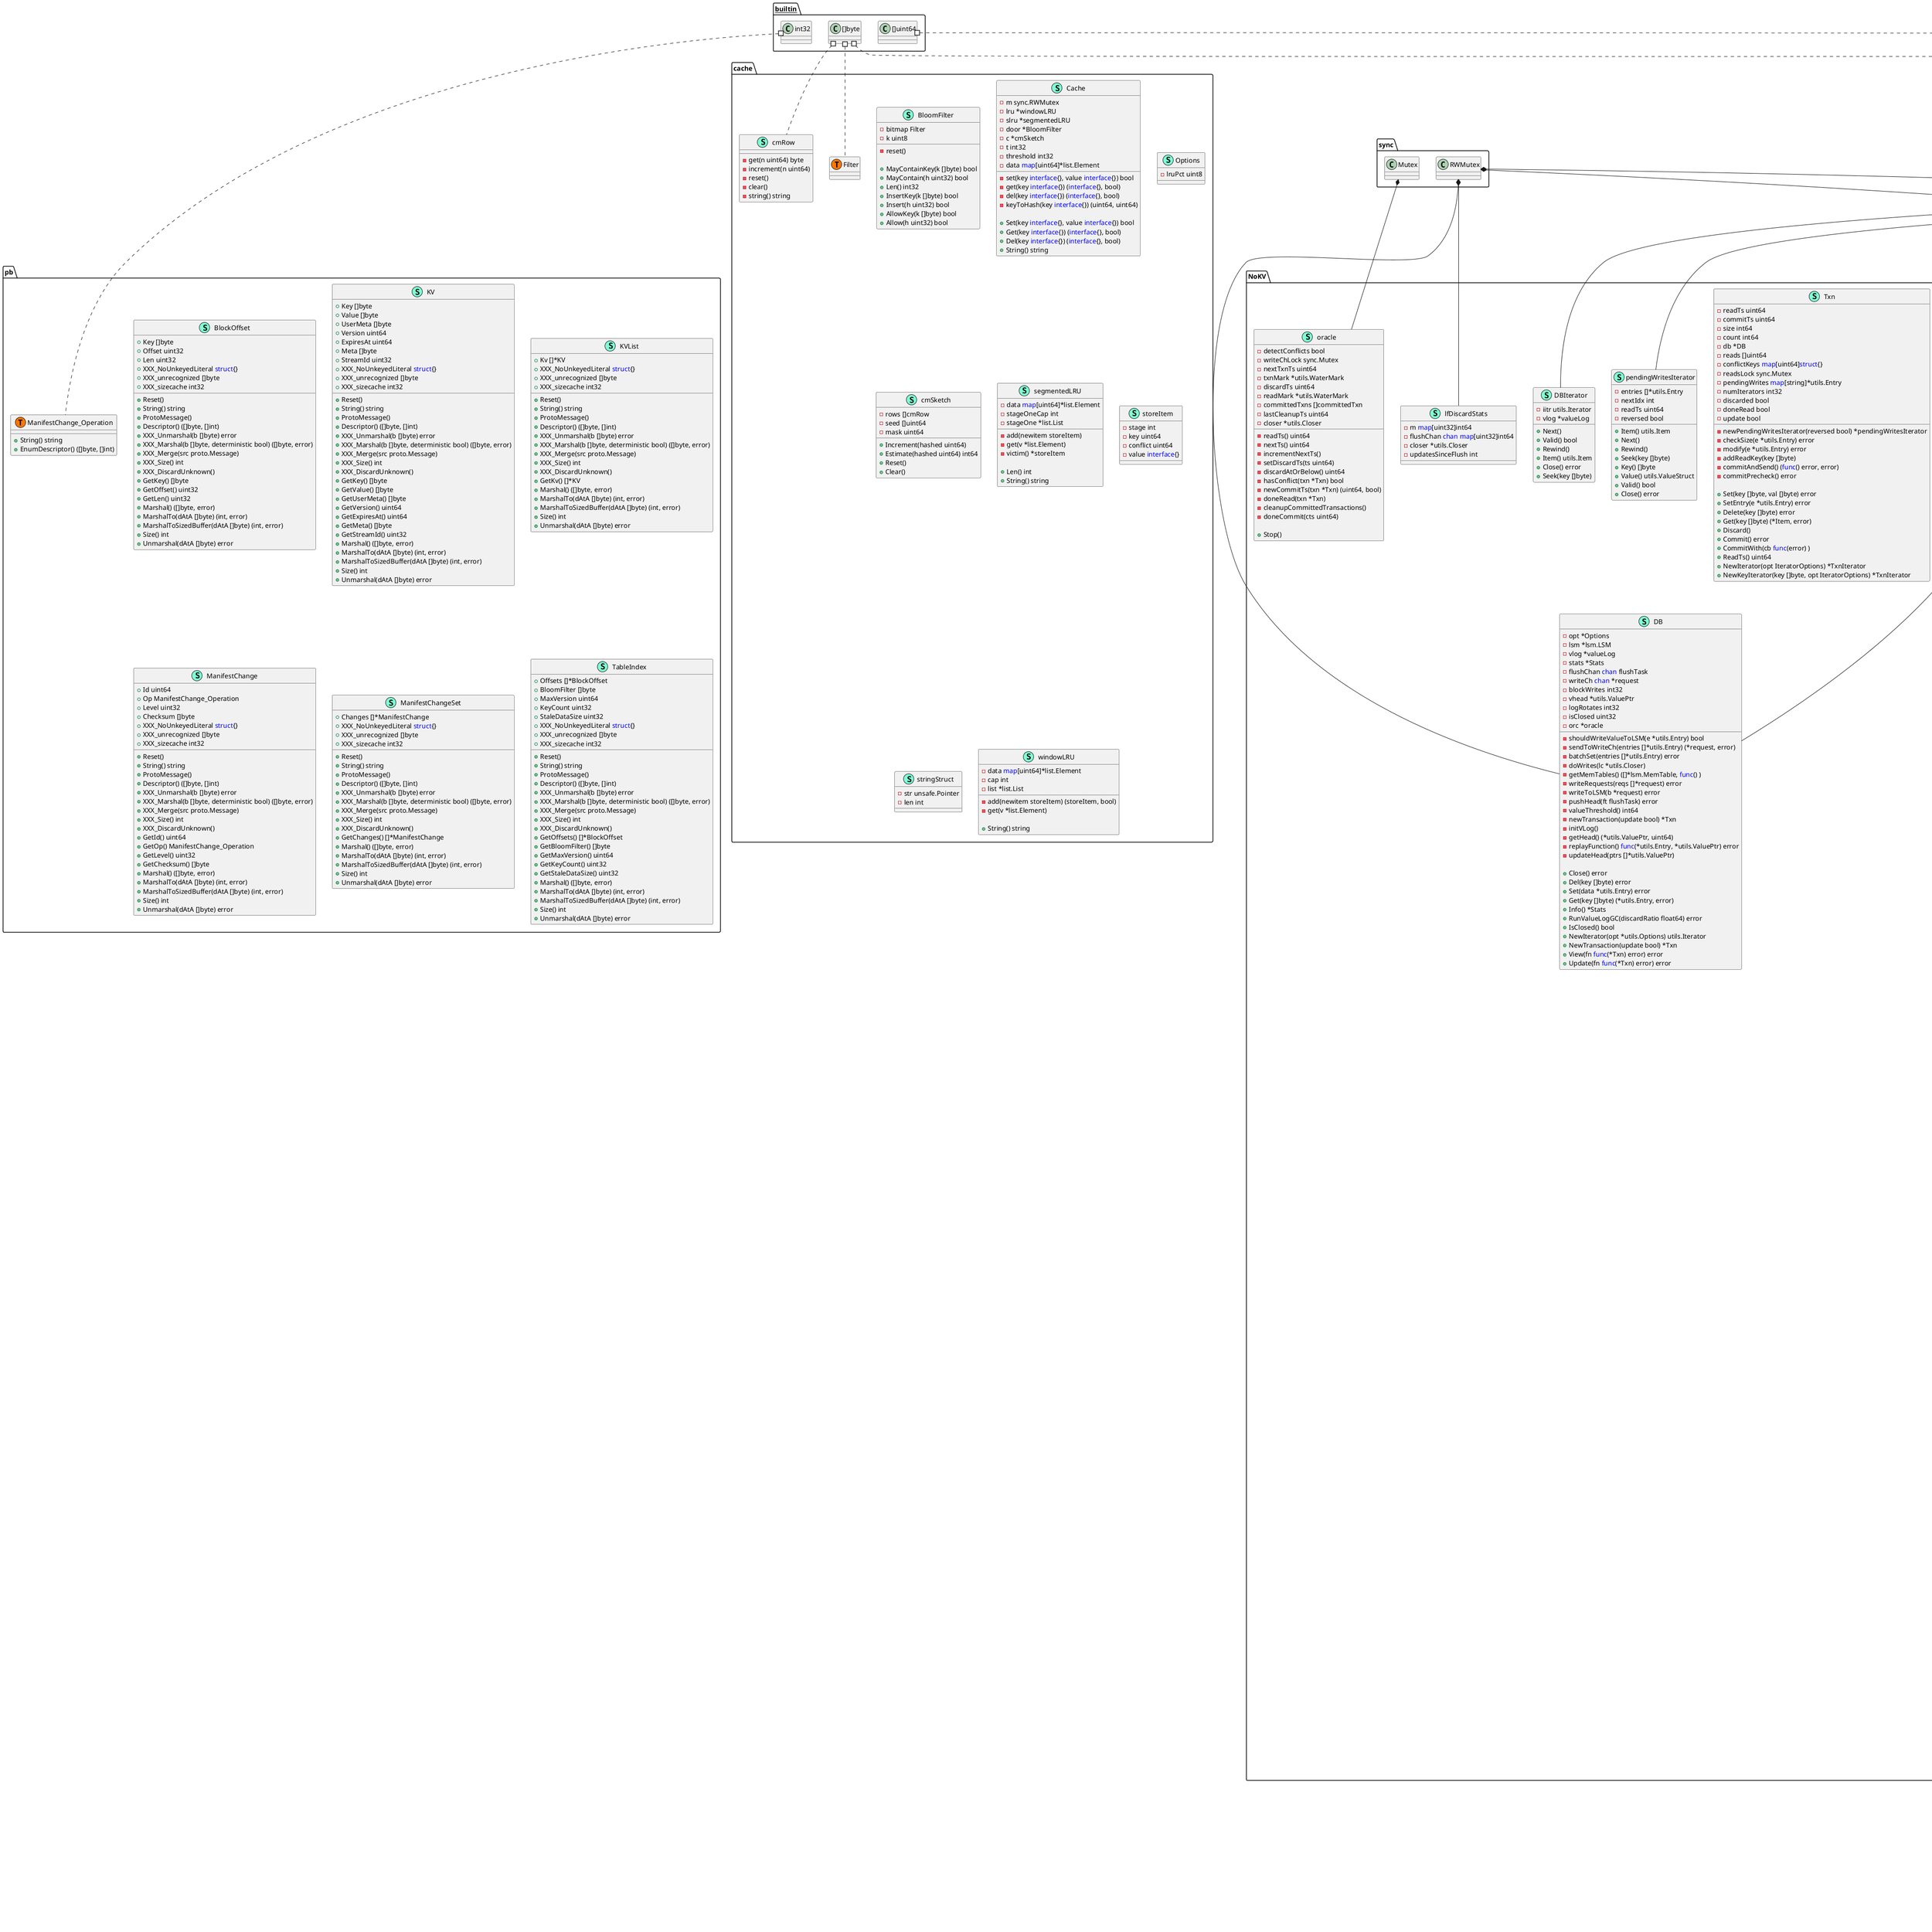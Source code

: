 @startuml
namespace NoKV {
    interface CoreAPI  {
        + Set(data *utils.Entry) error
        + Get(key []byte) (*utils.Entry, error)
        + Del(key []byte) error
        + NewIterator(opt *utils.Options) utils.Iterator
        + Info() *Stats
        + Close() error

    }
    class DB << (S,Aquamarine) >> {
        - opt *Options
        - lsm *lsm.LSM
        - vlog *valueLog
        - stats *Stats
        - flushChan <font color=blue>chan</font> flushTask
        - writeCh <font color=blue>chan</font> *request
        - blockWrites int32
        - vhead *utils.ValuePtr
        - logRotates int32
        - isClosed uint32
        - orc *oracle

        - shouldWriteValueToLSM(e *utils.Entry) bool
        - sendToWriteCh(entries []*utils.Entry) (*request, error)
        - batchSet(entries []*utils.Entry) error
        - doWrites(lc *utils.Closer) 
        - getMemTables() ([]*lsm.MemTable, <font color=blue>func</font>() )
        - writeRequests(reqs []*request) error
        - writeToLSM(b *request) error
        - pushHead(ft flushTask) error
        - valueThreshold() int64
        - newTransaction(update bool) *Txn
        - initVLog() 
        - getHead() (*utils.ValuePtr, uint64)
        - replayFunction() <font color=blue>func</font>(*utils.Entry, *utils.ValuePtr) error
        - updateHead(ptrs []*utils.ValuePtr) 

        + Close() error
        + Del(key []byte) error
        + Set(data *utils.Entry) error
        + Get(key []byte) (*utils.Entry, error)
        + Info() *Stats
        + RunValueLogGC(discardRatio float64) error
        + IsClosed() bool
        + NewIterator(opt *utils.Options) utils.Iterator
        + NewTransaction(update bool) *Txn
        + View(fn <font color=blue>func</font>(*Txn) error) error
        + Update(fn <font color=blue>func</font>(*Txn) error) error

    }
    class DBIterator << (S,Aquamarine) >> {
        - iitr utils.Iterator
        - vlog *valueLog

        + Next() 
        + Valid() bool
        + Rewind() 
        + Item() utils.Item
        + Close() error
        + Seek(key []byte) 

    }
    class Item << (S,Aquamarine) >> {
        - e *utils.Entry

        + Entry() *utils.Entry

    }
    class IteratorOptions << (S,Aquamarine) >> {
        - prefixIsKey bool

        + Reverse bool
        + AllVersions bool
        + InternalAccess bool
        + Prefix []byte
        + SinceTs uint64

    }
    class Options << (S,Aquamarine) >> {
        + ValueThreshold int64
        + WorkDir string
        + MemTableSize int64
        + SSTableMaxSz int64
        + MaxBatchCount int64
        + MaxBatchSize int64
        + ValueLogFileSize int
        + VerifyValueChecksum bool
        + ValueLogMaxEntries uint32
        + LogRotatesToFlush int32
        + MaxTableSize int64
        + DetectConflicts bool

    }
    class Stats << (S,Aquamarine) >> {
        - closer *utils.Closer

        + EntryNum int64

        - close() error

        + StartStats() 

    }
    class Txn << (S,Aquamarine) >> {
        - readTs uint64
        - commitTs uint64
        - size int64
        - count int64
        - db *DB
        - reads []uint64
        - conflictKeys <font color=blue>map</font>[uint64]<font color=blue>struct</font>{}
        - readsLock sync.Mutex
        - pendingWrites <font color=blue>map</font>[string]*utils.Entry
        - numIterators int32
        - discarded bool
        - doneRead bool
        - update bool

        - newPendingWritesIterator(reversed bool) *pendingWritesIterator
        - checkSize(e *utils.Entry) error
        - modify(e *utils.Entry) error
        - addReadKey(key []byte) 
        - commitAndSend() (<font color=blue>func</font>() error, error)
        - commitPrecheck() error

        + Set(key []byte, val []byte) error
        + SetEntry(e *utils.Entry) error
        + Delete(key []byte) error
        + Get(key []byte) (*Item, error)
        + Discard() 
        + Commit() error
        + CommitWith(cb <font color=blue>func</font>(error) ) 
        + ReadTs() uint64
        + NewIterator(opt IteratorOptions) *TxnIterator
        + NewKeyIterator(key []byte, opt IteratorOptions) *TxnIterator

    }
    class TxnIterator << (S,Aquamarine) >> {
        - iitr utils.Iterator
        - txn *Txn
        - readTs uint64
        - opt IteratorOptions
        - item *Item
        - lastKey []byte
        - closed bool
        - latestTs uint64

        + Item() *Item
        + Valid() bool
        + ValidForPrefix(prefix []byte) bool
        + Close() 
        + Next() 
        + Seek(key []byte) uint64
        + Rewind() 

    }
    class committedTxn << (S,Aquamarine) >> {
        - ts uint64
        - conflictKeys <font color=blue>map</font>[uint64]<font color=blue>struct</font>{}

    }
    class flushTask << (S,Aquamarine) >> {
        - mt *utils.Skiplist
        - vptr *utils.ValuePtr
        - dropPrefixes [][]byte

    }
    class lfDiscardStats << (S,Aquamarine) >> {
        - m <font color=blue>map</font>[uint32]int64
        - flushChan <font color=blue>chan</font> <font color=blue>map</font>[uint32]int64
        - closer *utils.Closer
        - updatesSinceFlush int

    }
    class oracle << (S,Aquamarine) >> {
        - detectConflicts bool
        - writeChLock sync.Mutex
        - nextTxnTs uint64
        - txnMark *utils.WaterMark
        - discardTs uint64
        - readMark *utils.WaterMark
        - committedTxns []committedTxn
        - lastCleanupTs uint64
        - closer *utils.Closer

        - readTs() uint64
        - nextTs() uint64
        - incrementNextTs() 
        - setDiscardTs(ts uint64) 
        - discardAtOrBelow() uint64
        - hasConflict(txn *Txn) bool
        - newCommitTs(txn *Txn) (uint64, bool)
        - doneRead(txn *Txn) 
        - cleanupCommittedTransactions() 
        - doneCommit(cts uint64) 

        + Stop() 

    }
    class pendingWritesIterator << (S,Aquamarine) >> {
        - entries []*utils.Entry
        - nextIdx int
        - readTs uint64
        - reversed bool

        + Item() utils.Item
        + Next() 
        + Rewind() 
        + Seek(key []byte) 
        + Key() []byte
        + Value() utils.ValueStruct
        + Valid() bool
        + Close() error

    }
    class reason << (S,Aquamarine) >> {
        - total float64
        - discard float64
        - count int

    }
    class request << (S,Aquamarine) >> {
        - ref int32

        + Entries []*utils.Entry
        + Ptrs []*utils.ValuePtr
        + Wg sync.WaitGroup
        + Err error

        - reset() 

        + IncrRef() 
        + DecrRef() 
        + Wait() error

    }
    class safeRead << (S,Aquamarine) >> {
        - k []byte
        - v []byte
        - recordOffset uint32
        - lf *file.LogFile

        + Entry(reader io.Reader) (*utils.Entry, error)

    }
    class sampler << (S,Aquamarine) >> {
        - lf *file.LogFile
        - sizeRatio float64
        - countRatio float64
        - fromBeginning bool

    }
    class txnCb << (S,Aquamarine) >> {
        - commit <font color=blue>func</font>() error
        - user <font color=blue>func</font>(error) 
        - err error

    }
    class valueLog << (S,Aquamarine) >> {
        - dirPath string
        - filesLock sync.RWMutex
        - filesMap <font color=blue>map</font>[uint32]*file.LogFile
        - maxFid uint32
        - filesToBeDeleted []uint32
        - numActiveIterators int32
        - db *DB
        - writableLogOffset uint32
        - numEntriesWritten uint32
        - opt Options
        - garbageCh <font color=blue>chan</font> <font color=blue>struct</font>{}
        - lfDiscardStats *lfDiscardStats

        - newValuePtr(e *utils.Entry) (*utils.ValuePtr, error)
        - open(db *DB, ptr *utils.ValuePtr, replayFn utils.LogEntry) error
        - read(vp *utils.ValuePtr) ([]byte, <font color=blue>func</font>() , error)
        - write(reqs []*request) error
        - close() error
        - runGC(discardRatio float64, head *utils.ValuePtr) error
        - doRunGC(lf *file.LogFile, discardRatio float64) error
        - rewrite(f *file.LogFile) error
        - iteratorCount() int
        - decrIteratorCount() error
        - deleteLogFile(lf *file.LogFile) error
        - validateWrites(reqs []*request) error
        - getUnlockCallback(lf *file.LogFile) <font color=blue>func</font>() 
        - readValueBytes(vp *utils.ValuePtr) ([]byte, *file.LogFile, error)
        - getFileRLocked(vp *utils.ValuePtr) (*file.LogFile, error)
        - woffset() uint32
        - populateFilesMap() error
        - createVlogFile(fid uint32) (*file.LogFile, error)
        - sortedFids() []uint32
        - replayLog(lf *file.LogFile, offset uint32, replayFn utils.LogEntry) error
        - iterate(lf *file.LogFile, offset uint32, fn utils.LogEntry) (uint32, error)
        - populateDiscardStats() error
        - fpath(fid uint32) string
        - sync(fid uint32) error
        - set(entry *utils.Entry) error
        - get(entry *utils.Entry) (*utils.Entry, error)
        - flushDiscardStats() 
        - pickLog(head *utils.ValuePtr) []*file.LogFile
        - sample(samp *sampler, discardRatio float64) (*reason, error)
        - waitOnGC(lc *utils.Closer) 

    }
}
"sync.RWMutex" *-- "NoKV.DB"
"sync.RWMutex" *-- "NoKV.lfDiscardStats"
"sync.Mutex" *-- "NoKV.oracle"

"NoKV.CoreAPI" <|-- "NoKV.DB"
"utils.Iterator" <|-- "NoKV.DBIterator"
"utils.Item" <|-- "NoKV.Item"
"utils.Iterator" <|-- "NoKV.pendingWritesIterator"

namespace cache {
    class BloomFilter << (S,Aquamarine) >> {
        - bitmap Filter
        - k uint8

        - reset() 

        + MayContainKey(k []byte) bool
        + MayContain(h uint32) bool
        + Len() int32
        + InsertKey(k []byte) bool
        + Insert(h uint32) bool
        + AllowKey(k []byte) bool
        + Allow(h uint32) bool

    }
    class Cache << (S,Aquamarine) >> {
        - m sync.RWMutex
        - lru *windowLRU
        - slru *segmentedLRU
        - door *BloomFilter
        - c *cmSketch
        - t int32
        - threshold int32
        - data <font color=blue>map</font>[uint64]*list.Element

        - set(key <font color=blue>interface</font>{}, value <font color=blue>interface</font>{}) bool
        - get(key <font color=blue>interface</font>{}) (<font color=blue>interface</font>{}, bool)
        - del(key <font color=blue>interface</font>{}) (<font color=blue>interface</font>{}, bool)
        - keyToHash(key <font color=blue>interface</font>{}) (uint64, uint64)

        + Set(key <font color=blue>interface</font>{}, value <font color=blue>interface</font>{}) bool
        + Get(key <font color=blue>interface</font>{}) (<font color=blue>interface</font>{}, bool)
        + Del(key <font color=blue>interface</font>{}) (<font color=blue>interface</font>{}, bool)
        + String() string

    }
    class Options << (S,Aquamarine) >> {
        - lruPct uint8

    }
    class cache.Filter << (T, #FF7700) >>  {
    }
    class cache.cmRow << (T, #FF7700) >>  {
    }
    class cmRow << (S,Aquamarine) >> {
        - get(n uint64) byte
        - increment(n uint64) 
        - reset() 
        - clear() 
        - string() string

    }
    class cmSketch << (S,Aquamarine) >> {
        - rows []cmRow
        - seed []uint64
        - mask uint64

        + Increment(hashed uint64) 
        + Estimate(hashed uint64) int64
        + Reset() 
        + Clear() 

    }
    class segmentedLRU << (S,Aquamarine) >> {
        - data <font color=blue>map</font>[uint64]*list.Element
        - stageOneCap int
        - stageOne *list.List

        - add(newitem storeItem) 
        - get(v *list.Element) 
        - victim() *storeItem

        + Len() int
        + String() string

    }
    class storeItem << (S,Aquamarine) >> {
        - stage int
        - key uint64
        - conflict uint64
        - value <font color=blue>interface</font>{}

    }
    class stringStruct << (S,Aquamarine) >> {
        - str unsafe.Pointer
        - len int

    }
    class windowLRU << (S,Aquamarine) >> {
        - data <font color=blue>map</font>[uint64]*list.Element
        - cap int
        - list *list.List

        - add(newitem storeItem) (storeItem, bool)
        - get(v *list.Element) 

        + String() string

    }
}


namespace file {
    interface CoreFile  {
        + Close() error
        + Truncature(n int64) error
        + ReName(name string) error
        + NewReader(offset int) io.Reader
        + Bytes(off int, sz int) ([]byte, error)
        + AllocateSlice(sz int, offset int) ([]byte, int, error)
        + Sync() error
        + Delete() error
        + Slice(offset int) []byte

    }
    class LogFile << (S,Aquamarine) >> {
        - size uint32
        - f *MmapFile

        + Lock sync.RWMutex
        + FID uint32

        + Open(opt *Options) error
        + Read(p *utils.ValuePtr) ([]byte, error)
        + DoneWriting(offset uint32) error
        + Write(offset uint32, buf []byte) error
        + Truncate(offset int64) error
        + Close() error
        + Size() int64
        + AddSize(offset uint32) 
        + Bootstrap() error
        + Init() error
        + FileName() string
        + Seek(offset int64, whence int) (int64, error)
        + FD() *os.File
        + Sync() error
        + EncodeEntry(e *utils.Entry, buf *bytes.Buffer, offset uint32) (int, error)
        + DecodeEntry(buf []byte, offset uint32) (*utils.Entry, error)

    }
    class Manifest << (S,Aquamarine) >> {
        + Levels []levelManifest
        + Tables <font color=blue>map</font>[uint64]TableManifest
        + Creations int
        + Deletions int

        - asChanges() []*pb.ManifestChange

    }
    class ManifestFile << (S,Aquamarine) >> {
        - opt *Options
        - f *os.File
        - lock sync.Mutex
        - deletionsRewriteThreshold int
        - manifest *Manifest

        - rewrite() error
        - addChanges(changesParam []*pb.ManifestChange) error

        + Close() error
        + AddChanges(changesParam []*pb.ManifestChange) error
        + AddTableMeta(levelNum int, t *TableMeta) error
        + RevertToManifest(idMap <font color=blue>map</font>[uint64]<font color=blue>struct</font>{}) error
        + GetManifest() *Manifest

    }
    class MmapFile << (S,Aquamarine) >> {
        + Data []byte
        + Fd *os.File
        + Data []byte
        + Fd *os.File

        + NewReader(offset int) io.Reader
        + Bytes(off int, sz int) ([]byte, error)
        + Slice(offset int) []byte
        + AllocateSlice(sz int, offset int) ([]byte, int, error)
        + AppendBuffer(offset uint32, buf []byte) error
        + Sync() error
        + Delete() error
        + Close() error
        + Truncature(maxSz int64) error
        + ReName(name string) error
        + NewReader(offset int) io.Reader
        + Bytes(off int, sz int) ([]byte, error)
        + Slice(offset int) []byte
        + AllocateSlice(sz int, offset int) ([]byte, int, error)
        + AppendBuffer(offset uint32, buf []byte) error
        + Sync() error
        + Delete() error
        + Close() error
        + Truncature(maxSz int64) error
        + ReName(name string) error

    }
    class Options << (S,Aquamarine) >> {
        + FID uint64
        + FileName string
        + Dir string
        + Path string
        + Flag int
        + MaxSz int

    }
    class SSTable << (S,Aquamarine) >> {
        - lock *sync.RWMutex
        - f *MmapFile
        - maxKey []byte
        - minKey []byte
        - idxTables *pb.TableIndex
        - hasBloomFilter bool
        - idxLen int
        - idxStart int
        - fid uint64
        - createdAt time.Time
        - lock *sync.RWMutex
        - f *MmapFile
        - maxKey []byte
        - minKey []byte
        - idxTables *pb.TableIndex
        - hasBloomFilter bool
        - idxLen int
        - idxStart int
        - fid uint64
        - createdAt time.Time

        - initTable() (*pb.BlockOffset, error)
        - read(off int, sz int) ([]byte, error)
        - readCheckError(off int, sz int) []byte
        - initTable() (*pb.BlockOffset, error)
        - read(off int, sz int) ([]byte, error)
        - readCheckError(off int, sz int) []byte

        + Init() error
        + SetMaxKey(maxKey []byte) 
        + Close() error
        + Indexs() *pb.TableIndex
        + MaxKey() []byte
        + MinKey() []byte
        + FID() uint64
        + HasBloomFilter() bool
        + Bytes(off int, sz int) ([]byte, error)
        + Size() int64
        + GetCreatedAt() *time.Time
        + SetCreatedAt(t *time.Time) 
        + Detele() error
        + Truncature(size int64) error
        + Init() error
        + SetMaxKey(maxKey []byte) 
        + Close() error
        + Indexs() *pb.TableIndex
        + MaxKey() []byte
        + MinKey() []byte
        + FID() uint64
        + HasBloomFilter() bool
        + Bytes(off int, sz int) ([]byte, error)
        + Size() int64
        + GetCreatedAt() *time.Time
        + SetCreatedAt(t *time.Time) 
        + Detele() error
        + Truncature(size int64) error

    }
    class SafeRead << (S,Aquamarine) >> {
        + K []byte
        + V []byte
        + RecordOffset uint32
        + LF *WalFile

        + MakeEntry(reader io.Reader) (*utils.Entry, error)

    }
    class TableManifest << (S,Aquamarine) >> {
        + Level uint8
        + Checksum []byte

    }
    class TableMeta << (S,Aquamarine) >> {
        + ID uint64
        + Checksum []byte

    }
    class WalFile << (S,Aquamarine) >> {
        - lock *sync.RWMutex
        - f *MmapFile
        - opts *Options
        - buf *bytes.Buffer
        - size uint32
        - writeAt uint32

        + Fid() uint64
        + Close() error
        + Name() string
        + Size() uint32
        + Write(entry *utils.Entry) error
        + Iterate(readOnly bool, offset uint32, fn utils.LogEntry) (uint32, error)
        + Truncate(end int64) error

    }
    class bufReader << (S,Aquamarine) >> {
        - reader *bufio.Reader
        - count int64

        + Read(p []byte) (int, error)

    }
    class levelManifest << (S,Aquamarine) >> {
        + Tables <font color=blue>map</font>[uint64]<font color=blue>struct</font>{}

    }
    class mmapReader << (S,Aquamarine) >> {
        - offset int
        - offset int

        + Data []byte
        + Data []byte

        + Read(buf []byte) (int, error)
        + Read(buf []byte) (int, error)

    }
}

"file.CoreFile" <|-- "file.MmapFile"

namespace lsm {
    class ConcatIterator << (S,Aquamarine) >> {
        - idx int
        - cur utils.Iterator
        - iters []utils.Iterator
        - tables []*table
        - options *utils.Options

        - setIdx(idx int) 

        + Rewind() 
        + Valid() bool
        + Item() utils.Item
        + Seek(key []byte) 
        + Next() 
        + Close() error

    }
    class Item << (S,Aquamarine) >> {
        - e *utils.Entry

        + Entry() *utils.Entry

    }
    class Iterator << (S,Aquamarine) >> {
        - it Item
        - iters []utils.Iterator

        + Next() 
        + Valid() bool
        + Rewind() 
        + Item() utils.Item
        + Close() error
        + Seek(key []byte) 

    }
    class LSM << (S,Aquamarine) >> {
        - lock sync.RWMutex
        - memTable *memTable
        - immutables []*memTable
        - levels *levelManager
        - option *Options
        - closer *utils.Closer
        - maxMemFID uint32

        - newCompactStatus() *compactStatus
        - initLevelManager(opt *Options) *levelManager
        - recovery() (*memTable, []*memTable)
        - openMemTable(fid uint64) (*memTable, error)

        + NewIterators(opt *utils.Options) []utils.Iterator
        + Close() error
        + StartCompacter() 
        + Set(entry *utils.Entry) error
        + Get(key []byte) (*utils.Entry, error)
        + MemSize() int64
        + MemTableIsNil() bool
        + GetSkipListFromMemTable() *utils.Skiplist
        + Rotate() 
        + GetMemTables() ([]*memTable, <font color=blue>func</font>() )
        + NewMemtable() *memTable

    }
    class MergeIterator << (S,Aquamarine) >> {
        - left node
        - right node
        - small *node
        - curKey []byte
        - reverse bool

        - fix() 
        - bigger() *node
        - swapSmall() 
        - setCurrent() 

        + Next() 
        + Rewind() 
        + Seek(key []byte) 
        + Valid() bool
        + Item() utils.Item
        + Close() error

    }
    class Options << (S,Aquamarine) >> {
        + WorkDir string
        + MemTableSize int64
        + SSTableMaxSz int64
        + BlockSize int
        + BloomFalsePositive float64
        + NumCompactors int
        + BaseLevelSize int64
        + LevelSizeMultiplier int
        + TableSizeMultiplier int
        + BaseTableSize int64
        + NumLevelZeroTables int
        + MaxLevelNum int
        + DiscardStatsCh *<font color=blue>chan</font> <font color=blue>map</font>[uint32]int64

    }
    class block << (S,Aquamarine) >> {
        - offset int
        - checksum []byte
        - entriesIndexStart int
        - chkLen int
        - data []byte
        - baseKey []byte
        - entryOffsets []uint32
        - end int
        - estimateSz int64

        - verifyCheckSum() error

    }
    class blockBuffer << (S,Aquamarine) >> {
        - b []byte

    }
    class blockIterator << (S,Aquamarine) >> {
        - data []byte
        - idx int
        - err error
        - baseKey []byte
        - key []byte
        - val []byte
        - entryOffsets []uint32
        - block *block
        - tableID uint64
        - blockID int
        - prevOverlap uint16
        - it utils.Item

        - setBlock(b *block) 
        - seekToFirst() 
        - seekToLast() 
        - seek(key []byte) 
        - setIdx(i int) 

        + Error() error
        + Next() 
        + Valid() bool
        + Rewind() bool
        + Item() utils.Item
        + Close() error

    }
    class buildData << (S,Aquamarine) >> {
        - blockList []*block
        - index []byte
        - checksum []byte
        - size int

        + Copy(dst []byte) int

    }
    class cache << (S,Aquamarine) >> {
        - indexs *cache.Cache
        - blocks *cache.Cache

        - close() error
        - addIndex(fid uint64, t *table) 

    }
    class compactDef << (S,Aquamarine) >> {
        - compactorId int
        - t targets
        - p compactionPriority
        - thisLevel *levelHandler
        - nextLevel *levelHandler
        - top []*table
        - bot []*table
        - thisRange keyRange
        - nextRange keyRange
        - splits []keyRange
        - thisSize int64
        - dropPrefixes [][]byte

        - lockLevels() 
        - unlockLevels() 

    }
    class compactStatus << (S,Aquamarine) >> {
        - levels []*levelCompactStatus
        - tables <font color=blue>map</font>[uint64]<font color=blue>struct</font>{}

        - overlapsWith(level int, this keyRange) bool
        - delSize(l int) int64
        - delete(cd compactDef) 
        - compareAndAdd(_ thisAndNextLevelRLocked, cd compactDef) bool

    }
    class compactionPriority << (S,Aquamarine) >> {
        - level int
        - score float64
        - adjusted float64
        - dropPrefixes [][]byte
        - t targets

    }
    class header << (S,Aquamarine) >> {
        - overlap uint16
        - diff uint16

        - decode(buf []byte) 
        - encode() []byte

    }
    class keyRange << (S,Aquamarine) >> {
        - left []byte
        - right []byte
        - inf bool
        - size int64

        - isEmpty() bool
        - equals(dst keyRange) bool
        - extend(kr keyRange) 
        - overlapsWith(dst keyRange) bool

        + String() string

    }
    class levelCompactStatus << (S,Aquamarine) >> {
        - ranges []keyRange
        - delSize int64

        - overlapsWith(dst keyRange) bool
        - remove(dst keyRange) bool
        - debug() string

    }
    class levelHandler << (S,Aquamarine) >> {
        - levelNum int
        - tables []*table
        - totalSize int64
        - totalStaleSize int64
        - lm *levelManager

        - close() error
        - add(t *table) 
        - addBatch(ts []*table) 
        - getTotalSize() int64
        - addSize(t *table) 
        - subtractSize(t *table) 
        - numTables() int
        - searchL0SST(key []byte) (*utils.Entry, error)
        - searchLNSST(key []byte) (*utils.Entry, error)
        - getTable(key []byte) *table
        - isLastLevel() bool
        - overlappingTables(_ levelHandlerRLocked, kr keyRange) (int, int)
        - replaceTables(toDel []*table, toAdd []*table) error
        - deleteTables(toDel []*table) error
        - iterators() []utils.Iterator

        + Get(key []byte) (*utils.Entry, error)
        + Sort() 

    }
    class levelHandlerRLocked << (S,Aquamarine) >> {
    }
    class levelIterator << (S,Aquamarine) >> {
        - it *utils.Item
        - iters []*Iterator

        + Next() 
        + Valid() bool
        + Rewind() 
        + Item() utils.Item
        + Close() error
        + Seek(key []byte) 

    }
    class levelManager << (S,Aquamarine) >> {
        - maxFID uint64
        - opt *Options
        - cache *cache
        - manifestFile *file.ManifestFile
        - levels []*levelHandler
        - lsm *LSM
        - compactState *compactStatus

        - runCompacter(id int) 
        - runOnce(id int) bool
        - run(id int, p compactionPriority) bool
        - doCompact(id int, p compactionPriority) error
        - pickCompactLevels() []compactionPriority
        - lastLevel() *levelHandler
        - levelTargets() targets
        - fillTables(cd *compactDef) bool
        - sortByHeuristic(tables []*table, cd *compactDef) 
        - runCompactDef(id int, l int, cd compactDef) error
        - compactBuildTables(lev int, cd compactDef) ([]*table, <font color=blue>func</font>() error, error)
        - addSplits(cd *compactDef) 
        - sortByStaleDataSize(tables []*table, cd *compactDef) 
        - fillMaxLevelTables(tables []*table, cd *compactDef) bool
        - fillTablesL0(cd *compactDef) bool
        - fillTablesL0ToLbase(cd *compactDef) bool
        - fillTablesL0ToL0(cd *compactDef) bool
        - updateDiscardStats(discardStats <font color=blue>map</font>[uint32]int64) 
        - subcompact(it utils.Iterator, kr keyRange, cd compactDef, inflightBuilders *utils.Throttle, res <font color=blue>chan</font> *table) 
        - checkOverlap(tables []*table, lev int) bool
        - close() error
        - iterators() []utils.Iterator
        - loadCache() 
        - loadManifest() error
        - build() error
        - flush(immutable *memTable) error

        + NewIterators(options *utils.Options) []utils.Iterator
        + Get(key []byte) (*utils.Entry, error)

    }
    class lsm.MemTable << (T, #FF7700) >>  {
    }
    class memIterator << (S,Aquamarine) >> {
        - innerIter utils.Iterator

        + Next() 
        + Valid() bool
        + Rewind() 
        + Item() utils.Item
        + Close() error
        + Seek(key []byte) 

    }
    class memTable << (S,Aquamarine) >> {
        - lsm *LSM
        - wal *file.WalFile
        - sl *utils.Skiplist
        - buf *bytes.Buffer
        - maxVersion uint64

        - close() error
        - set(entry *utils.Entry) error
        - replayFunction(opt *Options) <font color=blue>func</font>(*utils.Entry, *utils.ValuePtr) error

        + NewIterator(opt *utils.Options) utils.Iterator
        + Get(key []byte) (*utils.Entry, error)
        + Size() int64
        + UpdateSkipList() error
        + IncrRef() 
        + DecrRef() 

    }
    class node << (S,Aquamarine) >> {
        - valid bool
        - entry *utils.Entry
        - iter utils.Iterator
        - merge *MergeIterator
        - concat *ConcatIterator

        - setIterator(iter utils.Iterator) 
        - setKey() 
        - next() 
        - rewind() 
        - seek(key []byte) 

    }
    class table << (S,Aquamarine) >> {
        - ss *file.SSTable
        - lm *levelManager
        - fid uint64
        - ref int32

        - indexKey() uint64
        - getEntry(key []byte, block []byte, idx int) (*utils.Entry, error)
        - block(idx int) (*block, error)
        - read(off int, sz int) ([]byte, error)
        - blockCacheKey(idx int) []byte
        - offsets(ko *pb.BlockOffset, i int) bool

        + Search(key []byte, maxVs *uint64) (*utils.Entry, error)
        + NewIterator(options *utils.Options) utils.Iterator
        + Size() int64
        + GetCreatedAt() *time.Time
        + Delete() error
        + StaleDataSize() uint32
        + DecrRef() error
        + IncrRef() 

    }
    class tableBuilder << (S,Aquamarine) >> {
        - sstSize int64
        - curBlock *block
        - opt *Options
        - blockList []*block
        - keyCount uint32
        - keyHashes []uint32
        - maxVersion uint64
        - baseKey []byte
        - staleDataSize int
        - estimateSz int64

        - add(e *utils.Entry, isStale bool) 
        - empty() bool
        - finish() []byte
        - tryFinishBlock(e *utils.Entry) bool
        - finishBlock() 
        - append(data []byte) 
        - allocate(need int) []byte
        - calculateChecksum(data []byte) []byte
        - keyDiff(newKey []byte) []byte
        - flush(lm *levelManager, tableName string) (*table, error)
        - done() buildData
        - buildIndex(bloom []byte) ([]byte, uint32)
        - writeBlockOffsets(tableIndex *pb.TableIndex) []*pb.BlockOffset
        - writeBlockOffset(bl *block, startOffset uint32) *pb.BlockOffset

        + AddStaleKey(e *utils.Entry) 
        + AddKey(e *utils.Entry) 
        + Close() 
        + ReachedCapacity() bool

    }
    class tableIterator << (S,Aquamarine) >> {
        - it utils.Item
        - opt *utils.Options
        - t *table
        - blockPos int
        - bi *blockIterator
        - err error

        - seekToFirst() 
        - seekToLast() 
        - seekHelper(blockIdx int, key []byte) 

        + Next() 
        + Valid() bool
        + Rewind() 
        + Item() utils.Item
        + Close() error
        + Seek(key []byte) 

    }
    class targets << (S,Aquamarine) >> {
        - baseLevel int
        - targetSz []int64
        - fileSz []int64

    }
    class thisAndNextLevelRLocked << (S,Aquamarine) >> {
    }
}
"sync.RWMutex" *-- "lsm.compactStatus"
"sync.RWMutex" *-- "lsm.levelHandler"

"utils.Iterator" <|-- "lsm.ConcatIterator"
"utils.Item" <|-- "lsm.Item"
"utils.Iterator" <|-- "lsm.Iterator"
"utils.Iterator" <|-- "lsm.MergeIterator"
"utils.Iterator" <|-- "lsm.levelIterator"
"utils.Iterator" <|-- "lsm.memIterator"
"utils.Iterator" <|-- "lsm.tableIterator"

namespace pb {
    class BlockOffset << (S,Aquamarine) >> {
        + Key []byte
        + Offset uint32
        + Len uint32
        + XXX_NoUnkeyedLiteral <font color=blue>struct</font>{}
        + XXX_unrecognized []byte
        + XXX_sizecache int32

        + Reset() 
        + String() string
        + ProtoMessage() 
        + Descriptor() ([]byte, []int)
        + XXX_Unmarshal(b []byte) error
        + XXX_Marshal(b []byte, deterministic bool) ([]byte, error)
        + XXX_Merge(src proto.Message) 
        + XXX_Size() int
        + XXX_DiscardUnknown() 
        + GetKey() []byte
        + GetOffset() uint32
        + GetLen() uint32
        + Marshal() ([]byte, error)
        + MarshalTo(dAtA []byte) (int, error)
        + MarshalToSizedBuffer(dAtA []byte) (int, error)
        + Size() int
        + Unmarshal(dAtA []byte) error

    }
    class KV << (S,Aquamarine) >> {
        + Key []byte
        + Value []byte
        + UserMeta []byte
        + Version uint64
        + ExpiresAt uint64
        + Meta []byte
        + StreamId uint32
        + XXX_NoUnkeyedLiteral <font color=blue>struct</font>{}
        + XXX_unrecognized []byte
        + XXX_sizecache int32

        + Reset() 
        + String() string
        + ProtoMessage() 
        + Descriptor() ([]byte, []int)
        + XXX_Unmarshal(b []byte) error
        + XXX_Marshal(b []byte, deterministic bool) ([]byte, error)
        + XXX_Merge(src proto.Message) 
        + XXX_Size() int
        + XXX_DiscardUnknown() 
        + GetKey() []byte
        + GetValue() []byte
        + GetUserMeta() []byte
        + GetVersion() uint64
        + GetExpiresAt() uint64
        + GetMeta() []byte
        + GetStreamId() uint32
        + Marshal() ([]byte, error)
        + MarshalTo(dAtA []byte) (int, error)
        + MarshalToSizedBuffer(dAtA []byte) (int, error)
        + Size() int
        + Unmarshal(dAtA []byte) error

    }
    class KVList << (S,Aquamarine) >> {
        + Kv []*KV
        + XXX_NoUnkeyedLiteral <font color=blue>struct</font>{}
        + XXX_unrecognized []byte
        + XXX_sizecache int32

        + Reset() 
        + String() string
        + ProtoMessage() 
        + Descriptor() ([]byte, []int)
        + XXX_Unmarshal(b []byte) error
        + XXX_Marshal(b []byte, deterministic bool) ([]byte, error)
        + XXX_Merge(src proto.Message) 
        + XXX_Size() int
        + XXX_DiscardUnknown() 
        + GetKv() []*KV
        + Marshal() ([]byte, error)
        + MarshalTo(dAtA []byte) (int, error)
        + MarshalToSizedBuffer(dAtA []byte) (int, error)
        + Size() int
        + Unmarshal(dAtA []byte) error

    }
    class ManifestChange << (S,Aquamarine) >> {
        + Id uint64
        + Op ManifestChange_Operation
        + Level uint32
        + Checksum []byte
        + XXX_NoUnkeyedLiteral <font color=blue>struct</font>{}
        + XXX_unrecognized []byte
        + XXX_sizecache int32

        + Reset() 
        + String() string
        + ProtoMessage() 
        + Descriptor() ([]byte, []int)
        + XXX_Unmarshal(b []byte) error
        + XXX_Marshal(b []byte, deterministic bool) ([]byte, error)
        + XXX_Merge(src proto.Message) 
        + XXX_Size() int
        + XXX_DiscardUnknown() 
        + GetId() uint64
        + GetOp() ManifestChange_Operation
        + GetLevel() uint32
        + GetChecksum() []byte
        + Marshal() ([]byte, error)
        + MarshalTo(dAtA []byte) (int, error)
        + MarshalToSizedBuffer(dAtA []byte) (int, error)
        + Size() int
        + Unmarshal(dAtA []byte) error

    }
    class ManifestChangeSet << (S,Aquamarine) >> {
        + Changes []*ManifestChange
        + XXX_NoUnkeyedLiteral <font color=blue>struct</font>{}
        + XXX_unrecognized []byte
        + XXX_sizecache int32

        + Reset() 
        + String() string
        + ProtoMessage() 
        + Descriptor() ([]byte, []int)
        + XXX_Unmarshal(b []byte) error
        + XXX_Marshal(b []byte, deterministic bool) ([]byte, error)
        + XXX_Merge(src proto.Message) 
        + XXX_Size() int
        + XXX_DiscardUnknown() 
        + GetChanges() []*ManifestChange
        + Marshal() ([]byte, error)
        + MarshalTo(dAtA []byte) (int, error)
        + MarshalToSizedBuffer(dAtA []byte) (int, error)
        + Size() int
        + Unmarshal(dAtA []byte) error

    }
    class ManifestChange_Operation << (S,Aquamarine) >> {
        + String() string
        + EnumDescriptor() ([]byte, []int)

    }
    class TableIndex << (S,Aquamarine) >> {
        + Offsets []*BlockOffset
        + BloomFilter []byte
        + MaxVersion uint64
        + KeyCount uint32
        + StaleDataSize uint32
        + XXX_NoUnkeyedLiteral <font color=blue>struct</font>{}
        + XXX_unrecognized []byte
        + XXX_sizecache int32

        + Reset() 
        + String() string
        + ProtoMessage() 
        + Descriptor() ([]byte, []int)
        + XXX_Unmarshal(b []byte) error
        + XXX_Marshal(b []byte, deterministic bool) ([]byte, error)
        + XXX_Merge(src proto.Message) 
        + XXX_Size() int
        + XXX_DiscardUnknown() 
        + GetOffsets() []*BlockOffset
        + GetBloomFilter() []byte
        + GetMaxVersion() uint64
        + GetKeyCount() uint32
        + GetStaleDataSize() uint32
        + Marshal() ([]byte, error)
        + MarshalTo(dAtA []byte) (int, error)
        + MarshalToSizedBuffer(dAtA []byte) (int, error)
        + Size() int
        + Unmarshal(dAtA []byte) error

    }
    class pb.ManifestChange_Operation << (T, #FF7700) >>  {
    }
}


namespace utils {
    class Arena << (S,Aquamarine) >> {
        - n uint32
        - shouldGrow bool
        - buf []byte

        - allocate(sz uint32) uint32
        - size() int64
        - putNode(height int) uint32
        - putVal(v ValueStruct) uint32
        - putKey(key []byte) uint32
        - getNode(offset uint32) *node
        - getKey(offset uint32, size uint16) []byte
        - getVal(offset uint32, size uint32) ValueStruct
        - getNodeOffset(nd *node) uint32

    }
    class Closer << (S,Aquamarine) >> {
        - waiting sync.WaitGroup
        - ctx context.Context
        - cancel context.CancelFunc

        + CloseSignal <font color=blue>chan</font> <font color=blue>struct</font>{}

        + Close() 
        + Done() 
        + Add(n int) 
        + HasBeenClosed() <font color=blue>chan</font> <font color=blue>struct</font>{}
        + SignalAndWait() 
        + Signal() 
        + Wait() 

    }
    class CoreMap << (S,Aquamarine) >> {
        - m sync.Map

        - keyToHash(key <font color=blue>interface</font>{}) uint64

        + Get(key <font color=blue>interface</font>{}) (<font color=blue>interface</font>{}, bool)
        + Set(key <font color=blue>interface</font>{}, value <font color=blue>interface</font>{}) 
        + Del(key <font color=blue>interface</font>{}) 
        + Range(f <font color=blue>func</font>(<font color=blue>interface</font>{}, <font color=blue>interface</font>{}) bool) 

    }
    class Entry << (S,Aquamarine) >> {
        + Key []byte
        + Value []byte
        + ExpiresAt uint64
        + Meta byte
        + Version uint64
        + Offset uint32
        + Hlen int
        + ValThreshold int64

        + Entry() *Entry
        + IsDeletedOrExpired() bool
        + WithTTL(dur time.Duration) *Entry
        + EncodedSize() uint32
        + EstimateSize(threshold int) int
        + IsZero() bool
        + LogHeaderLen() int
        + LogOffset() uint32

    }
    class Filter << (S,Aquamarine) >> {
        + MayContainKey(k []byte) bool
        + MayContain(h uint32) bool

    }
    class HashReader << (S,Aquamarine) >> {
        + R io.Reader
        + H hash.Hash32
        + BytesRead int

        + Read(p []byte) (int, error)
        + ReadByte() (byte, error)
        + Sum32() uint32

    }
    class Header << (S,Aquamarine) >> {
        + KLen uint32
        + VLen uint32
        + ExpiresAt uint64
        + Meta byte

        + Encode(out []byte) int
        + Decode(buf []byte) int
        + DecodeFrom(reader *HashReader) (int, error)

    }
    interface Item  {
        + Entry() *Entry

    }
    interface Iterator  {
        + Next() 
        + Valid() bool
        + Rewind() 
        + Item() Item
        + Close() error
        + Seek(key []byte) 

    }
    class Options << (S,Aquamarine) >> {
        + Prefix []byte
        + IsAsc bool

    }
    class SkipListIterator << (S,Aquamarine) >> {
        - list *Skiplist
        - n *node

        + Rewind() 
        + Item() Item
        + Close() error
        + Valid() bool
        + Key() []byte
        + Value() ValueStruct
        + ValueUint64() uint64
        + Next() 
        + Prev() 
        + Seek(target []byte) 
        + SeekForPrev(target []byte) 
        + SeekToFirst() 
        + SeekToLast() 

    }
    class Skiplist << (S,Aquamarine) >> {
        - height int32
        - headOffset uint32
        - ref int32
        - arena *Arena

        + OnClose <font color=blue>func</font>() 

        - randomHeight() int
        - getNext(nd *node, height int) *node
        - getHead() *node
        - findNear(key []byte, less bool, allowEqual bool) (*node, bool)
        - findSpliceForLevel(key []byte, before uint32, level int) (uint32, uint32)
        - getHeight() int32
        - findLast() *node

        + IncrRef() 
        + DecrRef() 
        + Add(e *Entry) 
        + Empty() bool
        + Search(key []byte) ValueStruct
        + NewSkipListIterator() Iterator
        + MemSize() int64
        + Draw(align bool) 

    }
    class Slice << (S,Aquamarine) >> {
        - buf []byte

    }
    class Throttle << (S,Aquamarine) >> {
        - once sync.Once
        - wg sync.WaitGroup
        - ch <font color=blue>chan</font> <font color=blue>struct</font>{}
        - errCh <font color=blue>chan</font> error
        - finishErr error

        + Do() error
        + Done(err error) 
        + Finish() error

    }
    class UniIterator << (S,Aquamarine) >> {
        - iter *Iterator
        - reversed bool

    }
    class ValuePtr << (S,Aquamarine) >> {
        + Len uint32
        + Offset uint32
        + Fid uint32

        + Less(o *ValuePtr) bool
        + IsZero() bool
        + Encode() []byte
        + Decode(b []byte) 

    }
    class ValueStruct << (S,Aquamarine) >> {
        + Meta byte
        + Value []byte
        + ExpiresAt uint64
        + Version uint64

        + EncodedSize() uint32
        + DecodeValue(buf []byte) 
        + EncodeValue(b []byte) uint32

    }
    class WalHeader << (S,Aquamarine) >> {
        + KeyLen uint32
        + ValueLen uint32
        + Meta byte
        + ExpiresAt uint64

        + Encode(out []byte) int
        + Decode(reader *HashReader) (int, error)

    }
    class WaterMark << (S,Aquamarine) >> {
        - doneUntil uint64
        - lastIndex uint64
        - markCh <font color=blue>chan</font> mark

        + Name string

        - process(closer *Closer) 

        + Init(closer *Closer) 
        + Begin(index uint64) 
        + BeginMany(indices []uint64) 
        + Done(index uint64) 
        + DoneMany(indices []uint64) 
        + DoneUntil() uint64
        + SetDoneUntil(val uint64) 
        + LastIndex() uint64
        + WaitForMark(ctx context.Context, index uint64) error

    }
    class mark << (S,Aquamarine) >> {
        - index uint64
        - waiter <font color=blue>chan</font> <font color=blue>struct</font>{}
        - indices []uint64
        - done bool

    }
    class node << (S,Aquamarine) >> {
        - value uint64
        - keyOffset uint32
        - keySize uint16
        - height uint16
        - tower []uint32

        - getValueOffset() (uint32, uint32)
        - key(arena *Arena) []byte
        - setValue(arena *Arena, vo uint64) 
        - getNextOffset(h int) uint32
        - casNextOffset(h int, old uint32, val uint32) bool
        - getVs(arena *Arena) ValueStruct

    }
    class stringStruct << (S,Aquamarine) >> {
        - str unsafe.Pointer
        - len int

    }
    class uint64Heap << (S,Aquamarine) >> {
        + Len() int
        + Less(i int, j int) bool
        + Swap(i int, j int) 
        + Push(x <font color=blue>interface</font>{}) 
        + Pop() <font color=blue>interface</font>{}

    }
    class utils.Filter << (T, #FF7700) >>  {
    }
    class utils.LogEntry << (T, #FF7700) >>  {
    }
    class utils.uint64Heap << (T, #FF7700) >>  {
    }
}

"utils.Item" <|-- "utils.Entry"
"utils.Iterator" <|-- "utils.SkipListIterator"

"__builtin__.[]byte" #.. "cache.Filter"
"__builtin__.[]byte" #.. "cache.cmRow"
"__builtin__.[]byte" #.. "utils.Filter"
"__builtin__.[]uint64" #.. "utils.uint64Heap"
"__builtin__.int32" #.. "pb.ManifestChange_Operation"
"lsm.memTable" #.. "lsm.MemTable"
"utils.<font color=blue>func</font>(*Entry, *ValuePtr) error" #.. "utils.LogEntry"
@enduml
